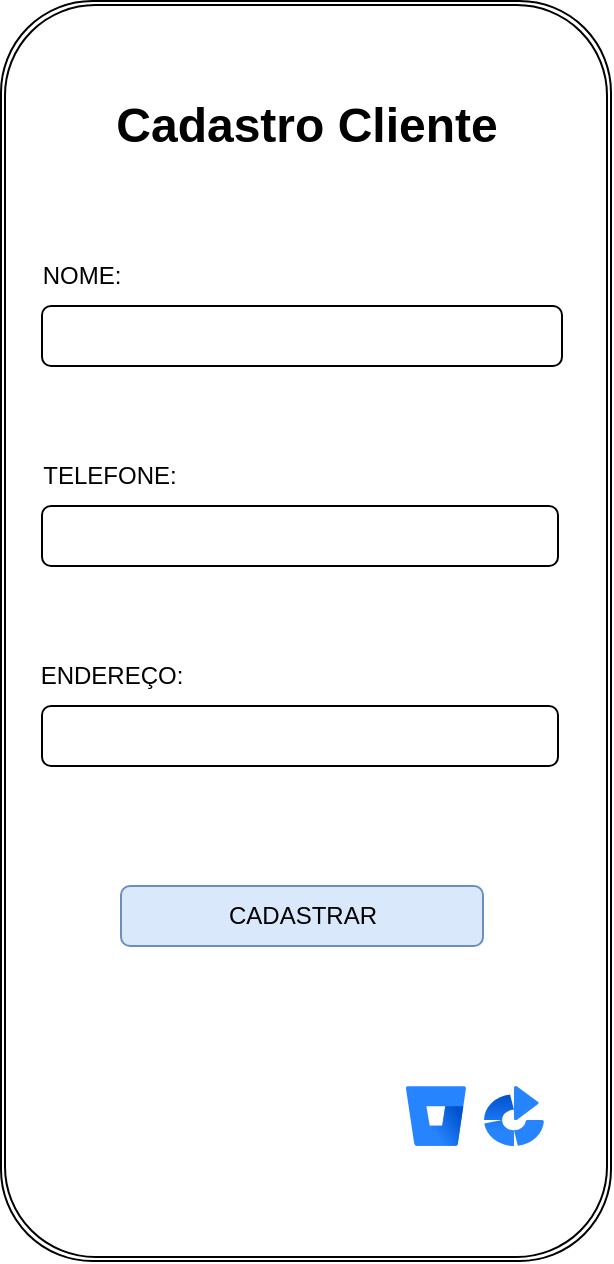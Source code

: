 <mxfile version="24.4.9" type="device" pages="2">
  <diagram id="MPCjucIjYPjaMe1rTaf6" name="Página-1">
    <mxGraphModel dx="1434" dy="782" grid="1" gridSize="10" guides="1" tooltips="1" connect="1" arrows="1" fold="1" page="1" pageScale="1" pageWidth="827" pageHeight="1169" math="0" shadow="0">
      <root>
        <mxCell id="0" />
        <mxCell id="1" parent="0" />
        <mxCell id="rPMoqe0fDh5TPPvU1n7Q-1" value="" style="shape=ext;double=1;rounded=1;whiteSpace=wrap;html=1;rotation=90;" parent="1" vertex="1">
          <mxGeometry x="96" y="250" width="630" height="305" as="geometry" />
        </mxCell>
        <mxCell id="rPMoqe0fDh5TPPvU1n7Q-2" value="" style="rounded=1;whiteSpace=wrap;html=1;" parent="1" vertex="1">
          <mxGeometry x="279" y="240" width="260" height="30" as="geometry" />
        </mxCell>
        <mxCell id="rPMoqe0fDh5TPPvU1n7Q-3" value="NOME:" style="text;html=1;align=center;verticalAlign=middle;whiteSpace=wrap;rounded=0;" parent="1" vertex="1">
          <mxGeometry x="279" y="210" width="40" height="30" as="geometry" />
        </mxCell>
        <mxCell id="rPMoqe0fDh5TPPvU1n7Q-4" value="Cadastro Cliente" style="text;strokeColor=none;fillColor=none;html=1;fontSize=24;fontStyle=1;verticalAlign=middle;align=center;" parent="1" vertex="1">
          <mxGeometry x="361" y="130" width="100" height="40" as="geometry" />
        </mxCell>
        <mxCell id="rPMoqe0fDh5TPPvU1n7Q-5" value="" style="rounded=1;whiteSpace=wrap;html=1;" parent="1" vertex="1">
          <mxGeometry x="279" y="340" width="258" height="30" as="geometry" />
        </mxCell>
        <mxCell id="rPMoqe0fDh5TPPvU1n7Q-6" value="TELEFONE:" style="text;html=1;align=center;verticalAlign=middle;whiteSpace=wrap;rounded=0;" parent="1" vertex="1">
          <mxGeometry x="282.5" y="310" width="60" height="30" as="geometry" />
        </mxCell>
        <mxCell id="rPMoqe0fDh5TPPvU1n7Q-7" value="" style="rounded=1;whiteSpace=wrap;html=1;" parent="1" vertex="1">
          <mxGeometry x="279" y="440" width="258" height="30" as="geometry" />
        </mxCell>
        <mxCell id="rPMoqe0fDh5TPPvU1n7Q-8" value="ENDEREÇO:" style="text;html=1;align=center;verticalAlign=middle;whiteSpace=wrap;rounded=0;" parent="1" vertex="1">
          <mxGeometry x="279" y="410" width="70" height="30" as="geometry" />
        </mxCell>
        <mxCell id="rPMoqe0fDh5TPPvU1n7Q-9" value="" style="image;html=1;image=img/lib/atlassian/Bitbucket_Logo.svg;" parent="1" vertex="1">
          <mxGeometry x="461" y="630" width="30" height="30" as="geometry" />
        </mxCell>
        <mxCell id="rPMoqe0fDh5TPPvU1n7Q-10" value="" style="image;html=1;image=img/lib/atlassian/Bamboo_Logo.svg;" parent="1" vertex="1">
          <mxGeometry x="500" y="630" width="30" height="30" as="geometry" />
        </mxCell>
        <mxCell id="rPMoqe0fDh5TPPvU1n7Q-11" value="CADASTRAR" style="rounded=1;whiteSpace=wrap;html=1;fillColor=#dae8fc;strokeColor=#6c8ebf;" parent="1" vertex="1">
          <mxGeometry x="318.5" y="530" width="181" height="30" as="geometry" />
        </mxCell>
      </root>
    </mxGraphModel>
  </diagram>
  <diagram id="b51eEwwXShiufHlauztZ" name="Página-2">
    <mxGraphModel dx="1434" dy="782" grid="1" gridSize="10" guides="1" tooltips="1" connect="1" arrows="1" fold="1" page="1" pageScale="1" pageWidth="827" pageHeight="1169" math="0" shadow="0">
      <root>
        <mxCell id="0" />
        <mxCell id="1" parent="0" />
        <mxCell id="qthaCIu6Rd1F-Nfpj4W0-1" value="&lt;span style=&quot;color: rgba(0, 0, 0, 0); font-family: monospace; font-size: 0px; text-align: start; text-wrap: nowrap;&quot;&gt;%3CmxGraphModel%3E%3Croot%3E%3CmxCell%20id%3D%220%22%2F%3E%3CmxCell%20id%3D%221%22%20parent%3D%220%22%2F%3E%3CmxCell%20id%3D%222%22%20value%3D%22%22%20style%3D%22rounded%3D1%3BwhiteSpace%3Dwrap%3Bhtml%3D1%3B%22%20vertex%3D%221%22%20parent%3D%221%22%3E%3CmxGeometry%20x%3D%22278%22%20y%3D%22230%22%20width%3D%22260%22%20height%3D%2230%22%20as%3D%22geometry%22%2F%3E%3C%2FmxCell%3E%3C%2Froot%3E%3C%2FmxGraphModel%3E&lt;/span&gt;&lt;span style=&quot;color: rgba(0, 0, 0, 0); font-family: monospace; font-size: 0px; text-align: start; text-wrap: nowrap;&quot;&gt;%3CmxGraphModel%3E%3Croot%3E%3CmxCell%20id%3D%220%22%2F%3E%3CmxCell%20id%3D%221%22%20parent%3D%220%22%2F%3E%3CmxCell%20id%3D%222%22%20value%3D%22%22%20style%3D%22rounded%3D1%3BwhiteSpace%3Dwrap%3Bhtml%3D1%3B%22%20vertex%3D%221%22%20parent%3D%221%22%3E%3CmxGeometry%20x%3D%22278%22%20y%3D%22230%22%20width%3D%22260%22%20height%3D%2230%22%20as%3D%22geometry%22%2F%3E%3C%2FmxCell%3E%3C%2Froot%3E%3C%2FmxGraphModel%3E&lt;/span&gt;" style="shape=ext;double=1;rounded=1;whiteSpace=wrap;html=1;rotation=90;" vertex="1" parent="1">
          <mxGeometry x="95.5" y="272.5" width="630" height="305" as="geometry" />
        </mxCell>
        <mxCell id="qthaCIu6Rd1F-Nfpj4W0-2" value="" style="rounded=1;whiteSpace=wrap;html=1;" vertex="1" parent="1">
          <mxGeometry x="281" y="230" width="260" height="30" as="geometry" />
        </mxCell>
        <mxCell id="qthaCIu6Rd1F-Nfpj4W0-3" value="NOME CLIENTE:" style="text;html=1;align=center;verticalAlign=middle;whiteSpace=wrap;rounded=0;" vertex="1" parent="1">
          <mxGeometry x="278" y="210" width="100" height="20" as="geometry" />
        </mxCell>
        <mxCell id="qthaCIu6Rd1F-Nfpj4W0-4" value="Cadastro Pedido" style="text;strokeColor=none;fillColor=none;html=1;fontSize=24;fontStyle=1;verticalAlign=middle;align=center;" vertex="1" parent="1">
          <mxGeometry x="361" y="130" width="100" height="40" as="geometry" />
        </mxCell>
        <mxCell id="qthaCIu6Rd1F-Nfpj4W0-6" value="QUANTIDADE:" style="text;html=1;align=center;verticalAlign=middle;whiteSpace=wrap;rounded=0;" vertex="1" parent="1">
          <mxGeometry x="300" y="280" width="44" height="20" as="geometry" />
        </mxCell>
        <mxCell id="qthaCIu6Rd1F-Nfpj4W0-7" value="" style="rounded=1;whiteSpace=wrap;html=1;" vertex="1" parent="1">
          <mxGeometry x="280" y="370" width="261" height="30" as="geometry" />
        </mxCell>
        <mxCell id="qthaCIu6Rd1F-Nfpj4W0-8" value="VALOR:" style="text;html=1;align=center;verticalAlign=middle;whiteSpace=wrap;rounded=0;" vertex="1" parent="1">
          <mxGeometry x="270" y="340" width="70" height="30" as="geometry" />
        </mxCell>
        <mxCell id="qthaCIu6Rd1F-Nfpj4W0-10" value="" style="image;html=1;image=img/lib/atlassian/Bamboo_Logo.svg;" vertex="1" parent="1">
          <mxGeometry x="500" y="680" width="30" height="30" as="geometry" />
        </mxCell>
        <mxCell id="qthaCIu6Rd1F-Nfpj4W0-11" value="CADASTRAR" style="rounded=1;whiteSpace=wrap;html=1;fillColor=#dae8fc;strokeColor=#6c8ebf;" vertex="1" parent="1">
          <mxGeometry x="310" y="630" width="181" height="30" as="geometry" />
        </mxCell>
        <mxCell id="qthaCIu6Rd1F-Nfpj4W0-24" value="" style="rounded=1;whiteSpace=wrap;html=1;" vertex="1" parent="1">
          <mxGeometry x="281" y="300" width="260" height="30" as="geometry" />
        </mxCell>
        <mxCell id="qthaCIu6Rd1F-Nfpj4W0-27" value="" style="rounded=1;whiteSpace=wrap;html=1;" vertex="1" parent="1">
          <mxGeometry x="281" y="440" width="260" height="30" as="geometry" />
        </mxCell>
        <mxCell id="qthaCIu6Rd1F-Nfpj4W0-28" value="DESCONTO:" style="text;html=1;align=center;verticalAlign=middle;whiteSpace=wrap;rounded=0;" vertex="1" parent="1">
          <mxGeometry x="270" y="410" width="100" height="30" as="geometry" />
        </mxCell>
        <mxCell id="qthaCIu6Rd1F-Nfpj4W0-29" value="" style="rounded=1;whiteSpace=wrap;html=1;" vertex="1" parent="1">
          <mxGeometry x="281" y="510" width="260" height="30" as="geometry" />
        </mxCell>
        <mxCell id="qthaCIu6Rd1F-Nfpj4W0-30" value="PRAZO:" style="text;html=1;align=center;verticalAlign=middle;whiteSpace=wrap;rounded=0;" vertex="1" parent="1">
          <mxGeometry x="278" y="490" width="60" height="20" as="geometry" />
        </mxCell>
        <mxCell id="qthaCIu6Rd1F-Nfpj4W0-33" value="" style="image;html=1;image=img/lib/atlassian/Bitbucket_Logo.svg;" vertex="1" parent="1">
          <mxGeometry x="454" y="680" width="37" height="30" as="geometry" />
        </mxCell>
        <mxCell id="qthaCIu6Rd1F-Nfpj4W0-34" value="" style="rounded=1;whiteSpace=wrap;html=1;" vertex="1" parent="1">
          <mxGeometry x="421" y="577.5" width="120" height="30" as="geometry" />
        </mxCell>
        <mxCell id="qthaCIu6Rd1F-Nfpj4W0-35" value="TOTAL:" style="text;html=1;align=center;verticalAlign=middle;whiteSpace=wrap;rounded=0;" vertex="1" parent="1">
          <mxGeometry x="361" y="577.5" width="60" height="30" as="geometry" />
        </mxCell>
      </root>
    </mxGraphModel>
  </diagram>
</mxfile>
